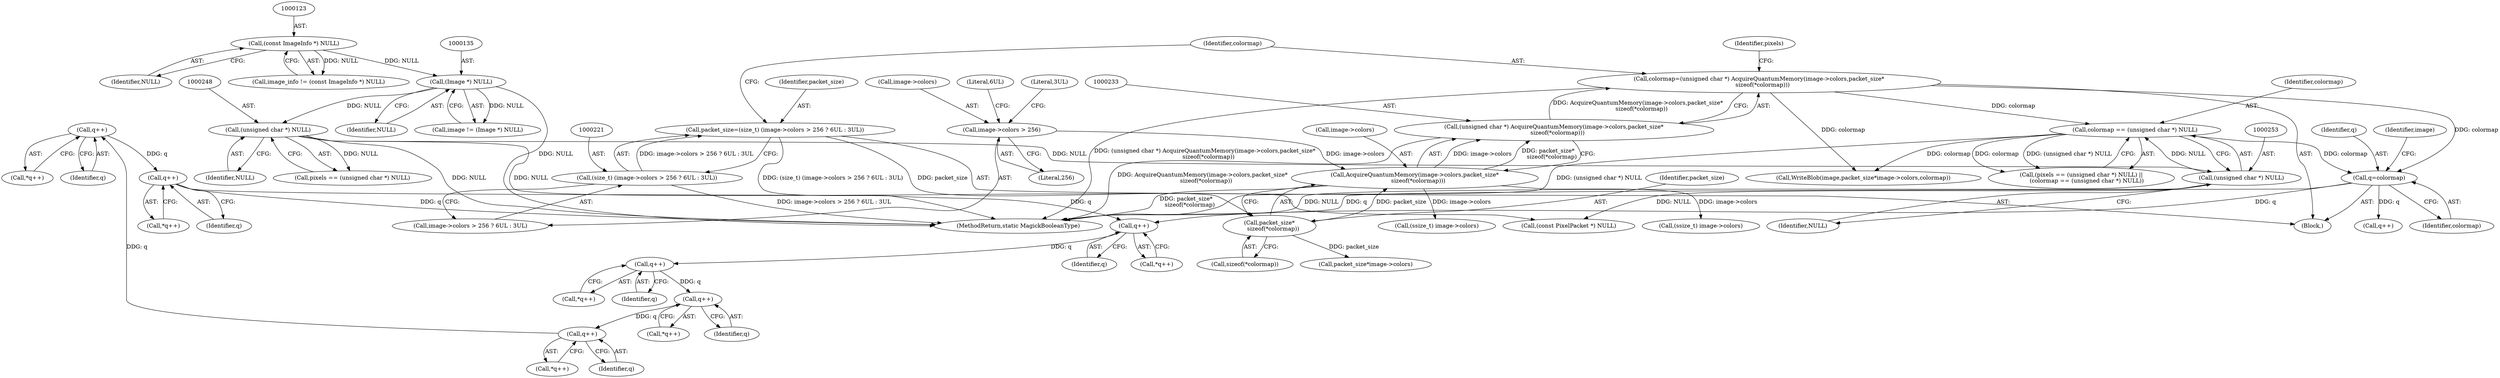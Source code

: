 digraph "1_ImageMagick_10b3823a7619ed22d42764733eb052c4159bc8c1@pointer" {
"1000397" [label="(Call,q++)"];
"1000384" [label="(Call,q++)"];
"1000367" [label="(Call,q++)"];
"1000354" [label="(Call,q++)"];
"1000337" [label="(Call,q++)"];
"1000258" [label="(Call,q=colormap)"];
"1000250" [label="(Call,colormap == (unsigned char *) NULL)"];
"1000230" [label="(Call,colormap=(unsigned char *) AcquireQuantumMemory(image->colors,packet_size*\n    sizeof(*colormap)))"];
"1000232" [label="(Call,(unsigned char *) AcquireQuantumMemory(image->colors,packet_size*\n    sizeof(*colormap)))"];
"1000234" [label="(Call,AcquireQuantumMemory(image->colors,packet_size*\n    sizeof(*colormap)))"];
"1000223" [label="(Call,image->colors > 256)"];
"1000238" [label="(Call,packet_size*\n    sizeof(*colormap))"];
"1000218" [label="(Call,packet_size=(size_t) (image->colors > 256 ? 6UL : 3UL))"];
"1000220" [label="(Call,(size_t) (image->colors > 256 ? 6UL : 3UL))"];
"1000252" [label="(Call,(unsigned char *) NULL)"];
"1000247" [label="(Call,(unsigned char *) NULL)"];
"1000134" [label="(Call,(Image *) NULL)"];
"1000122" [label="(Call,(const ImageInfo *) NULL)"];
"1000414" [label="(Call,q++)"];
"1000397" [label="(Call,q++)"];
"1000396" [label="(Call,*q++)"];
"1000384" [label="(Call,q++)"];
"1000337" [label="(Call,q++)"];
"1000336" [label="(Call,*q++)"];
"1000244" [label="(Call,(pixels == (unsigned char *) NULL) ||\n      (colormap == (unsigned char *) NULL))"];
"1000354" [label="(Call,q++)"];
"1000259" [label="(Identifier,q)"];
"1000246" [label="(Identifier,pixels)"];
"1000327" [label="(Call,(ssize_t) image->colors)"];
"1000228" [label="(Literal,6UL)"];
"1000249" [label="(Identifier,NULL)"];
"1000283" [label="(Call,q++)"];
"1000353" [label="(Call,*q++)"];
"1000235" [label="(Call,image->colors)"];
"1000549" [label="(MethodReturn,static MagickBooleanType)"];
"1000273" [label="(Call,(ssize_t) image->colors)"];
"1000227" [label="(Literal,256)"];
"1000251" [label="(Identifier,colormap)"];
"1000136" [label="(Identifier,NULL)"];
"1000472" [label="(Call,(const PixelPacket *) NULL)"];
"1000258" [label="(Call,q=colormap)"];
"1000223" [label="(Call,image->colors > 256)"];
"1000239" [label="(Identifier,packet_size)"];
"1000219" [label="(Identifier,packet_size)"];
"1000254" [label="(Identifier,NULL)"];
"1000397" [label="(Call,q++)"];
"1000232" [label="(Call,(unsigned char *) AcquireQuantumMemory(image->colors,packet_size*\n    sizeof(*colormap)))"];
"1000355" [label="(Identifier,q)"];
"1000383" [label="(Call,*q++)"];
"1000124" [label="(Identifier,NULL)"];
"1000240" [label="(Call,sizeof(*colormap))"];
"1000222" [label="(Call,image->colors > 256 ? 6UL : 3UL)"];
"1000415" [label="(Identifier,q)"];
"1000260" [label="(Identifier,colormap)"];
"1000229" [label="(Literal,3UL)"];
"1000107" [label="(Block,)"];
"1000252" [label="(Call,(unsigned char *) NULL)"];
"1000230" [label="(Call,colormap=(unsigned char *) AcquireQuantumMemory(image->colors,packet_size*\n    sizeof(*colormap)))"];
"1000366" [label="(Call,*q++)"];
"1000134" [label="(Call,(Image *) NULL)"];
"1000413" [label="(Call,*q++)"];
"1000220" [label="(Call,(size_t) (image->colors > 256 ? 6UL : 3UL))"];
"1000367" [label="(Call,q++)"];
"1000122" [label="(Call,(const ImageInfo *) NULL)"];
"1000429" [label="(Call,packet_size*image->colors)"];
"1000414" [label="(Call,q++)"];
"1000398" [label="(Identifier,q)"];
"1000427" [label="(Call,WriteBlob(image,packet_size*image->colors,colormap))"];
"1000238" [label="(Call,packet_size*\n    sizeof(*colormap))"];
"1000132" [label="(Call,image != (Image *) NULL)"];
"1000231" [label="(Identifier,colormap)"];
"1000120" [label="(Call,image_info != (const ImageInfo *) NULL)"];
"1000247" [label="(Call,(unsigned char *) NULL)"];
"1000234" [label="(Call,AcquireQuantumMemory(image->colors,packet_size*\n    sizeof(*colormap)))"];
"1000224" [label="(Call,image->colors)"];
"1000264" [label="(Identifier,image)"];
"1000250" [label="(Call,colormap == (unsigned char *) NULL)"];
"1000245" [label="(Call,pixels == (unsigned char *) NULL)"];
"1000338" [label="(Identifier,q)"];
"1000218" [label="(Call,packet_size=(size_t) (image->colors > 256 ? 6UL : 3UL))"];
"1000385" [label="(Identifier,q)"];
"1000368" [label="(Identifier,q)"];
"1000397" -> "1000396"  [label="AST: "];
"1000397" -> "1000398"  [label="CFG: "];
"1000398" -> "1000397"  [label="AST: "];
"1000396" -> "1000397"  [label="CFG: "];
"1000384" -> "1000397"  [label="DDG: q"];
"1000397" -> "1000414"  [label="DDG: q"];
"1000384" -> "1000383"  [label="AST: "];
"1000384" -> "1000385"  [label="CFG: "];
"1000385" -> "1000384"  [label="AST: "];
"1000383" -> "1000384"  [label="CFG: "];
"1000367" -> "1000384"  [label="DDG: q"];
"1000367" -> "1000366"  [label="AST: "];
"1000367" -> "1000368"  [label="CFG: "];
"1000368" -> "1000367"  [label="AST: "];
"1000366" -> "1000367"  [label="CFG: "];
"1000354" -> "1000367"  [label="DDG: q"];
"1000354" -> "1000353"  [label="AST: "];
"1000354" -> "1000355"  [label="CFG: "];
"1000355" -> "1000354"  [label="AST: "];
"1000353" -> "1000354"  [label="CFG: "];
"1000337" -> "1000354"  [label="DDG: q"];
"1000337" -> "1000336"  [label="AST: "];
"1000337" -> "1000338"  [label="CFG: "];
"1000338" -> "1000337"  [label="AST: "];
"1000336" -> "1000337"  [label="CFG: "];
"1000258" -> "1000337"  [label="DDG: q"];
"1000414" -> "1000337"  [label="DDG: q"];
"1000258" -> "1000107"  [label="AST: "];
"1000258" -> "1000260"  [label="CFG: "];
"1000259" -> "1000258"  [label="AST: "];
"1000260" -> "1000258"  [label="AST: "];
"1000264" -> "1000258"  [label="CFG: "];
"1000258" -> "1000549"  [label="DDG: q"];
"1000250" -> "1000258"  [label="DDG: colormap"];
"1000230" -> "1000258"  [label="DDG: colormap"];
"1000258" -> "1000283"  [label="DDG: q"];
"1000250" -> "1000244"  [label="AST: "];
"1000250" -> "1000252"  [label="CFG: "];
"1000251" -> "1000250"  [label="AST: "];
"1000252" -> "1000250"  [label="AST: "];
"1000244" -> "1000250"  [label="CFG: "];
"1000250" -> "1000549"  [label="DDG: (unsigned char *) NULL"];
"1000250" -> "1000244"  [label="DDG: colormap"];
"1000250" -> "1000244"  [label="DDG: (unsigned char *) NULL"];
"1000230" -> "1000250"  [label="DDG: colormap"];
"1000252" -> "1000250"  [label="DDG: NULL"];
"1000250" -> "1000427"  [label="DDG: colormap"];
"1000230" -> "1000107"  [label="AST: "];
"1000230" -> "1000232"  [label="CFG: "];
"1000231" -> "1000230"  [label="AST: "];
"1000232" -> "1000230"  [label="AST: "];
"1000246" -> "1000230"  [label="CFG: "];
"1000230" -> "1000549"  [label="DDG: (unsigned char *) AcquireQuantumMemory(image->colors,packet_size*\n    sizeof(*colormap))"];
"1000232" -> "1000230"  [label="DDG: AcquireQuantumMemory(image->colors,packet_size*\n    sizeof(*colormap))"];
"1000230" -> "1000427"  [label="DDG: colormap"];
"1000232" -> "1000234"  [label="CFG: "];
"1000233" -> "1000232"  [label="AST: "];
"1000234" -> "1000232"  [label="AST: "];
"1000232" -> "1000549"  [label="DDG: AcquireQuantumMemory(image->colors,packet_size*\n    sizeof(*colormap))"];
"1000234" -> "1000232"  [label="DDG: image->colors"];
"1000234" -> "1000232"  [label="DDG: packet_size*\n    sizeof(*colormap)"];
"1000234" -> "1000238"  [label="CFG: "];
"1000235" -> "1000234"  [label="AST: "];
"1000238" -> "1000234"  [label="AST: "];
"1000234" -> "1000549"  [label="DDG: packet_size*\n    sizeof(*colormap)"];
"1000223" -> "1000234"  [label="DDG: image->colors"];
"1000238" -> "1000234"  [label="DDG: packet_size"];
"1000234" -> "1000273"  [label="DDG: image->colors"];
"1000234" -> "1000327"  [label="DDG: image->colors"];
"1000223" -> "1000222"  [label="AST: "];
"1000223" -> "1000227"  [label="CFG: "];
"1000224" -> "1000223"  [label="AST: "];
"1000227" -> "1000223"  [label="AST: "];
"1000228" -> "1000223"  [label="CFG: "];
"1000229" -> "1000223"  [label="CFG: "];
"1000238" -> "1000240"  [label="CFG: "];
"1000239" -> "1000238"  [label="AST: "];
"1000240" -> "1000238"  [label="AST: "];
"1000218" -> "1000238"  [label="DDG: packet_size"];
"1000238" -> "1000429"  [label="DDG: packet_size"];
"1000218" -> "1000107"  [label="AST: "];
"1000218" -> "1000220"  [label="CFG: "];
"1000219" -> "1000218"  [label="AST: "];
"1000220" -> "1000218"  [label="AST: "];
"1000231" -> "1000218"  [label="CFG: "];
"1000218" -> "1000549"  [label="DDG: (size_t) (image->colors > 256 ? 6UL : 3UL)"];
"1000220" -> "1000218"  [label="DDG: image->colors > 256 ? 6UL : 3UL"];
"1000220" -> "1000222"  [label="CFG: "];
"1000221" -> "1000220"  [label="AST: "];
"1000222" -> "1000220"  [label="AST: "];
"1000220" -> "1000549"  [label="DDG: image->colors > 256 ? 6UL : 3UL"];
"1000252" -> "1000254"  [label="CFG: "];
"1000253" -> "1000252"  [label="AST: "];
"1000254" -> "1000252"  [label="AST: "];
"1000252" -> "1000549"  [label="DDG: NULL"];
"1000247" -> "1000252"  [label="DDG: NULL"];
"1000252" -> "1000472"  [label="DDG: NULL"];
"1000247" -> "1000245"  [label="AST: "];
"1000247" -> "1000249"  [label="CFG: "];
"1000248" -> "1000247"  [label="AST: "];
"1000249" -> "1000247"  [label="AST: "];
"1000245" -> "1000247"  [label="CFG: "];
"1000247" -> "1000549"  [label="DDG: NULL"];
"1000247" -> "1000245"  [label="DDG: NULL"];
"1000134" -> "1000247"  [label="DDG: NULL"];
"1000247" -> "1000472"  [label="DDG: NULL"];
"1000134" -> "1000132"  [label="AST: "];
"1000134" -> "1000136"  [label="CFG: "];
"1000135" -> "1000134"  [label="AST: "];
"1000136" -> "1000134"  [label="AST: "];
"1000132" -> "1000134"  [label="CFG: "];
"1000134" -> "1000549"  [label="DDG: NULL"];
"1000134" -> "1000132"  [label="DDG: NULL"];
"1000122" -> "1000134"  [label="DDG: NULL"];
"1000122" -> "1000120"  [label="AST: "];
"1000122" -> "1000124"  [label="CFG: "];
"1000123" -> "1000122"  [label="AST: "];
"1000124" -> "1000122"  [label="AST: "];
"1000120" -> "1000122"  [label="CFG: "];
"1000122" -> "1000120"  [label="DDG: NULL"];
"1000414" -> "1000413"  [label="AST: "];
"1000414" -> "1000415"  [label="CFG: "];
"1000415" -> "1000414"  [label="AST: "];
"1000413" -> "1000414"  [label="CFG: "];
"1000414" -> "1000549"  [label="DDG: q"];
}
